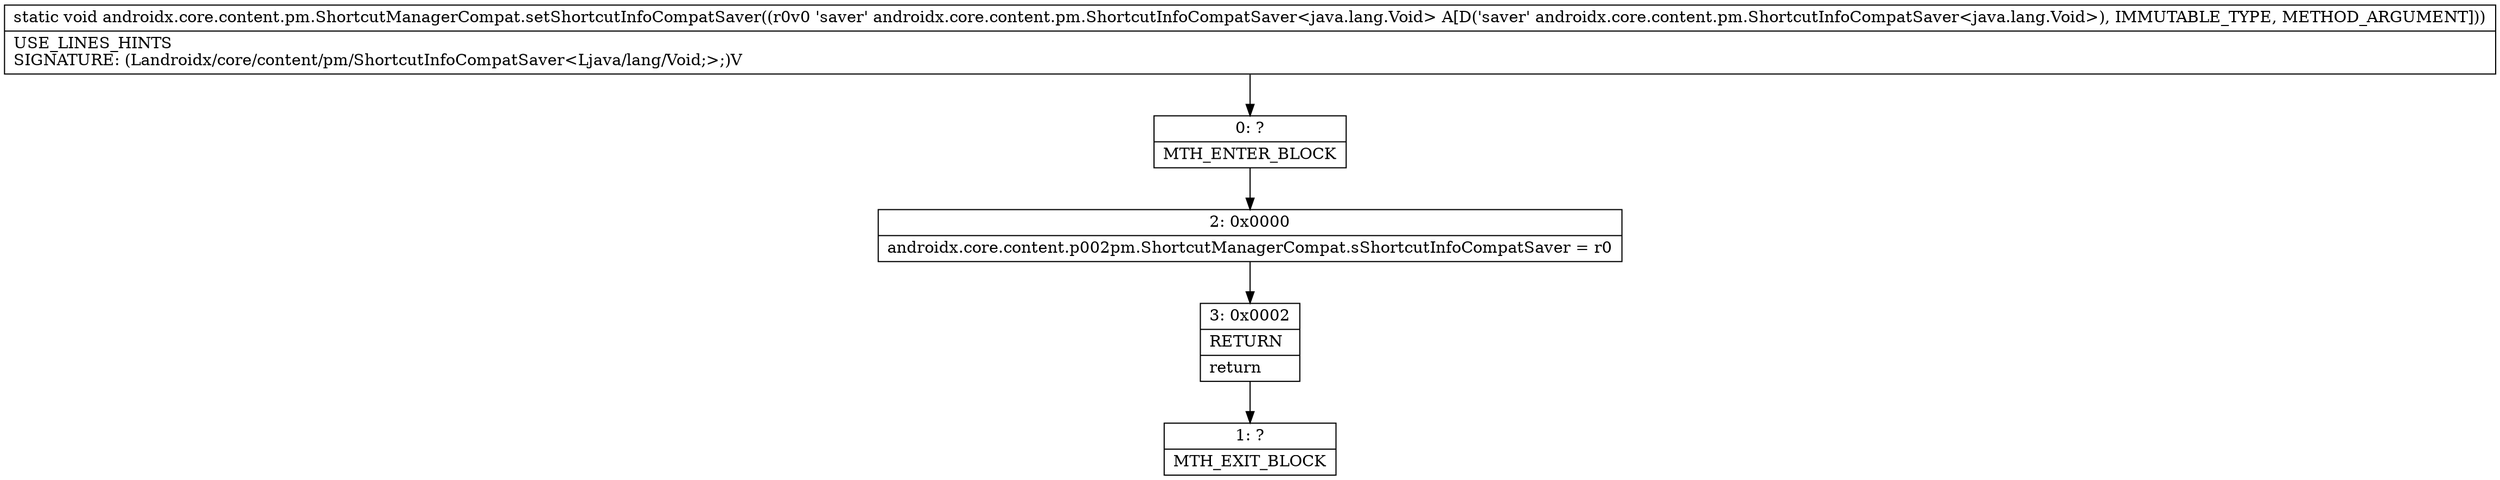 digraph "CFG forandroidx.core.content.pm.ShortcutManagerCompat.setShortcutInfoCompatSaver(Landroidx\/core\/content\/pm\/ShortcutInfoCompatSaver;)V" {
Node_0 [shape=record,label="{0\:\ ?|MTH_ENTER_BLOCK\l}"];
Node_2 [shape=record,label="{2\:\ 0x0000|androidx.core.content.p002pm.ShortcutManagerCompat.sShortcutInfoCompatSaver = r0\l}"];
Node_3 [shape=record,label="{3\:\ 0x0002|RETURN\l|return\l}"];
Node_1 [shape=record,label="{1\:\ ?|MTH_EXIT_BLOCK\l}"];
MethodNode[shape=record,label="{static void androidx.core.content.pm.ShortcutManagerCompat.setShortcutInfoCompatSaver((r0v0 'saver' androidx.core.content.pm.ShortcutInfoCompatSaver\<java.lang.Void\> A[D('saver' androidx.core.content.pm.ShortcutInfoCompatSaver\<java.lang.Void\>), IMMUTABLE_TYPE, METHOD_ARGUMENT]))  | USE_LINES_HINTS\lSIGNATURE: (Landroidx\/core\/content\/pm\/ShortcutInfoCompatSaver\<Ljava\/lang\/Void;\>;)V\l}"];
MethodNode -> Node_0;Node_0 -> Node_2;
Node_2 -> Node_3;
Node_3 -> Node_1;
}

